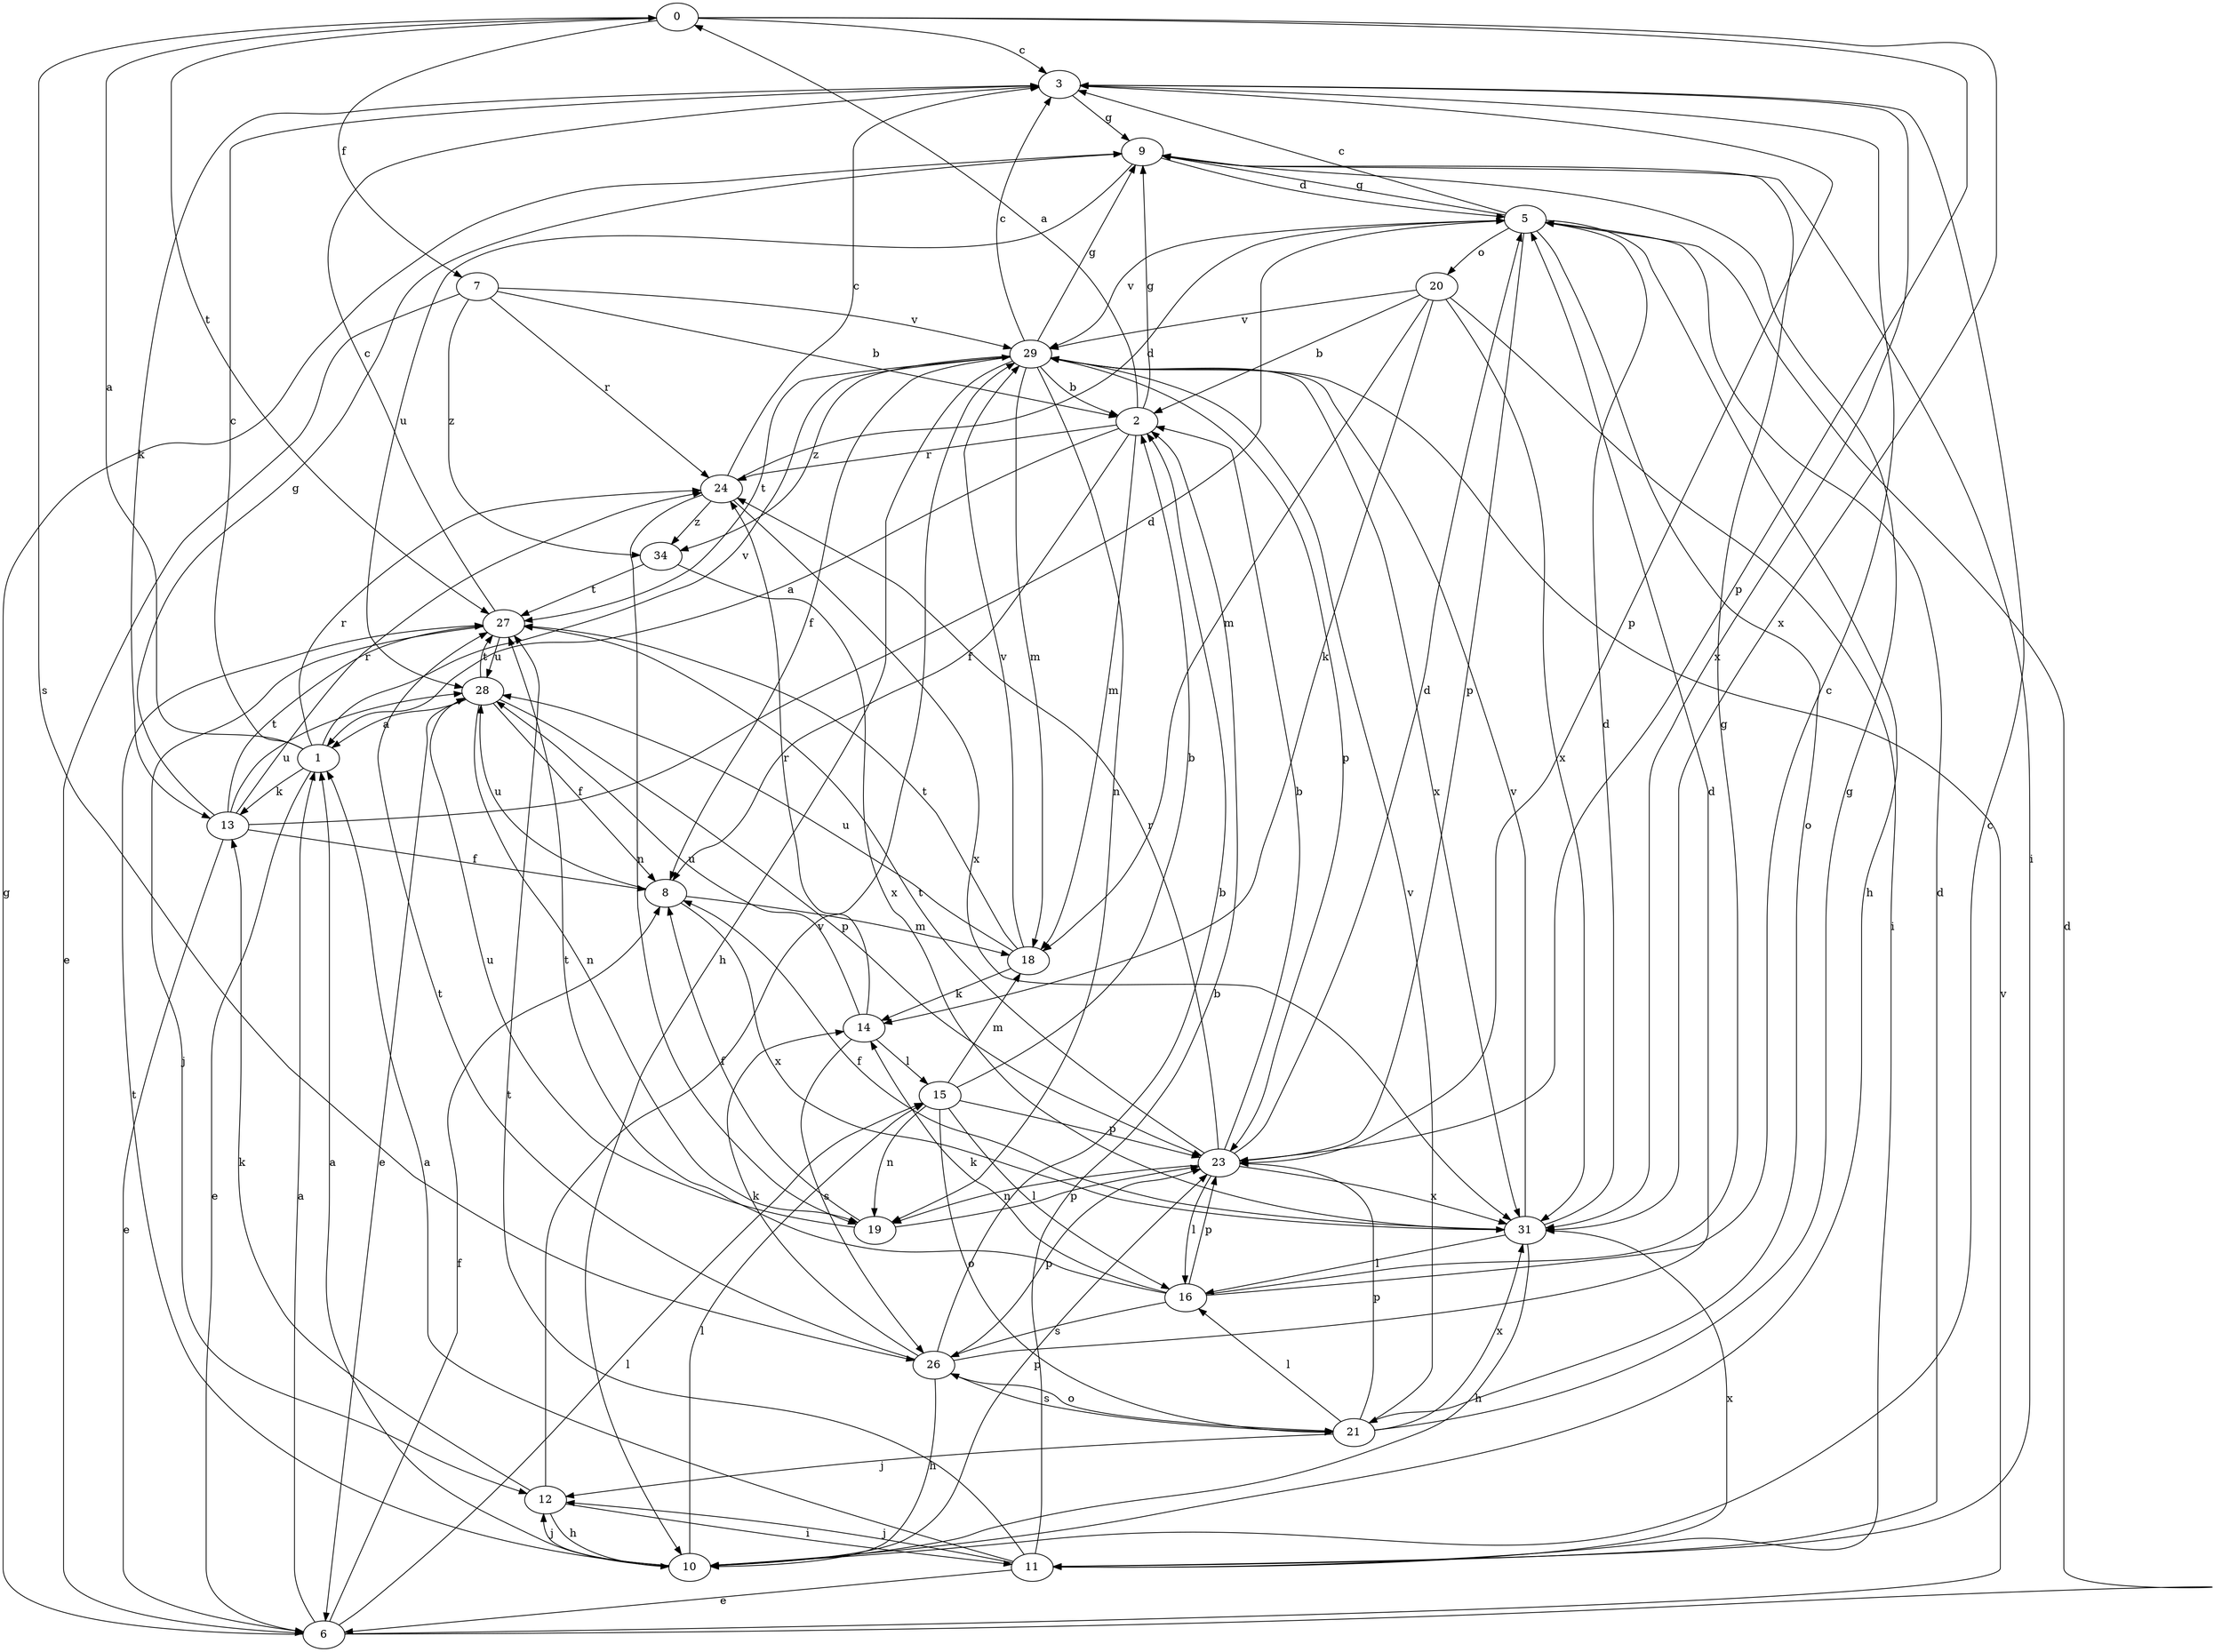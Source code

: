strict digraph  {
0;
1;
2;
3;
5;
6;
7;
8;
9;
10;
11;
12;
13;
14;
15;
16;
18;
19;
20;
21;
23;
24;
26;
27;
28;
29;
31;
34;
0 -> 3  [label=c];
0 -> 7  [label=f];
0 -> 23  [label=p];
0 -> 26  [label=s];
0 -> 27  [label=t];
0 -> 31  [label=x];
1 -> 0  [label=a];
1 -> 3  [label=c];
1 -> 6  [label=e];
1 -> 13  [label=k];
1 -> 24  [label=r];
1 -> 29  [label=v];
2 -> 0  [label=a];
2 -> 1  [label=a];
2 -> 8  [label=f];
2 -> 9  [label=g];
2 -> 18  [label=m];
2 -> 24  [label=r];
3 -> 9  [label=g];
3 -> 13  [label=k];
3 -> 23  [label=p];
3 -> 31  [label=x];
5 -> 3  [label=c];
5 -> 9  [label=g];
5 -> 10  [label=h];
5 -> 20  [label=o];
5 -> 21  [label=o];
5 -> 23  [label=p];
5 -> 29  [label=v];
6 -> 1  [label=a];
6 -> 5  [label=d];
6 -> 8  [label=f];
6 -> 9  [label=g];
6 -> 15  [label=l];
6 -> 29  [label=v];
7 -> 2  [label=b];
7 -> 6  [label=e];
7 -> 24  [label=r];
7 -> 29  [label=v];
7 -> 34  [label=z];
8 -> 18  [label=m];
8 -> 28  [label=u];
8 -> 31  [label=x];
9 -> 5  [label=d];
9 -> 11  [label=i];
9 -> 28  [label=u];
10 -> 1  [label=a];
10 -> 3  [label=c];
10 -> 12  [label=j];
10 -> 15  [label=l];
10 -> 23  [label=p];
10 -> 27  [label=t];
11 -> 1  [label=a];
11 -> 2  [label=b];
11 -> 5  [label=d];
11 -> 6  [label=e];
11 -> 12  [label=j];
11 -> 27  [label=t];
11 -> 31  [label=x];
12 -> 10  [label=h];
12 -> 11  [label=i];
12 -> 13  [label=k];
12 -> 29  [label=v];
13 -> 5  [label=d];
13 -> 6  [label=e];
13 -> 8  [label=f];
13 -> 9  [label=g];
13 -> 24  [label=r];
13 -> 27  [label=t];
13 -> 28  [label=u];
14 -> 15  [label=l];
14 -> 24  [label=r];
14 -> 26  [label=s];
14 -> 28  [label=u];
15 -> 2  [label=b];
15 -> 16  [label=l];
15 -> 18  [label=m];
15 -> 19  [label=n];
15 -> 21  [label=o];
15 -> 23  [label=p];
16 -> 3  [label=c];
16 -> 9  [label=g];
16 -> 14  [label=k];
16 -> 23  [label=p];
16 -> 26  [label=s];
16 -> 27  [label=t];
18 -> 14  [label=k];
18 -> 27  [label=t];
18 -> 28  [label=u];
18 -> 29  [label=v];
19 -> 8  [label=f];
19 -> 23  [label=p];
19 -> 28  [label=u];
20 -> 2  [label=b];
20 -> 11  [label=i];
20 -> 14  [label=k];
20 -> 18  [label=m];
20 -> 29  [label=v];
20 -> 31  [label=x];
21 -> 9  [label=g];
21 -> 12  [label=j];
21 -> 16  [label=l];
21 -> 23  [label=p];
21 -> 26  [label=s];
21 -> 29  [label=v];
21 -> 31  [label=x];
23 -> 2  [label=b];
23 -> 5  [label=d];
23 -> 16  [label=l];
23 -> 19  [label=n];
23 -> 24  [label=r];
23 -> 27  [label=t];
23 -> 31  [label=x];
24 -> 3  [label=c];
24 -> 5  [label=d];
24 -> 19  [label=n];
24 -> 31  [label=x];
24 -> 34  [label=z];
26 -> 2  [label=b];
26 -> 5  [label=d];
26 -> 10  [label=h];
26 -> 14  [label=k];
26 -> 21  [label=o];
26 -> 23  [label=p];
26 -> 27  [label=t];
27 -> 3  [label=c];
27 -> 12  [label=j];
27 -> 28  [label=u];
28 -> 1  [label=a];
28 -> 6  [label=e];
28 -> 8  [label=f];
28 -> 19  [label=n];
28 -> 23  [label=p];
28 -> 27  [label=t];
29 -> 2  [label=b];
29 -> 3  [label=c];
29 -> 8  [label=f];
29 -> 9  [label=g];
29 -> 10  [label=h];
29 -> 18  [label=m];
29 -> 19  [label=n];
29 -> 23  [label=p];
29 -> 27  [label=t];
29 -> 31  [label=x];
29 -> 34  [label=z];
31 -> 5  [label=d];
31 -> 8  [label=f];
31 -> 10  [label=h];
31 -> 16  [label=l];
31 -> 29  [label=v];
34 -> 27  [label=t];
34 -> 31  [label=x];
}
